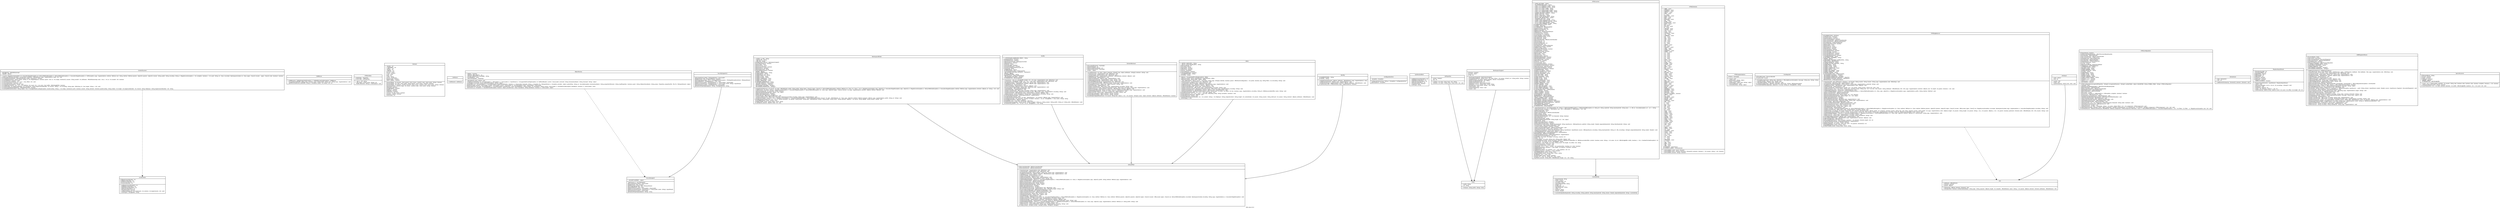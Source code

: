 digraph classes {
 fontname = "Bitstream Vera Sans"
 fontsize = 8
 overlap=false
 concentrate=true
 node [ fontname = "Bitstream Vera Sans" fontsize = 8 shape = "record" ]
 edge [ fontname = "Bitstream Vera Sans" fontsize = 8 ]
label="UML-neko-0.9.5""LocationItem" [
	label="{
 		LocationItem|
 		# fBeginColumnNumber : int\l# fBeginLineNumber : int\l# fEndColumnNumber : int\l# fEndLineNumber : int\l|
 		+ getBeginColumnNumber() : int\l+ getBeginLineNumber() : int\l+ getEndColumnNumber() : int\l+ getEndLineNumber() : int\l+ isSynthesized() : boolean\l+ setValues(beginLine : int, endColumn : int, endLine : int, beginColumn : int) : void\l+ toString(str : StringBuffer) : String\l
	}"
 ]
"DOMParser" [
	label="{
 		DOMParser|
 		|
 		+ DOMParser(e : SAXNotSupportedException, e : SAXNotRecognizedException) : DOMParser\l+ doctypeDecl(VERSION : String, okay : boolean, sysid : String, pubid : String, root : String, augs : Augmentations) : void\l_- getParserSubVersion_(VERSION : String, e : Exception, index1 : int, index2 : int) : int\l
	}"
 ]
"HTMLEntities" [
	label="{
 		HTMLEntities|
 		_# ENTITIES_ : Properties\l_# SEITITNE_ : IntProperties\l|
 		+ _get_(c : int) : String\l+ _get_(value : String, name : String) : int\l_- load0_(filename : String, e : IOException) : void\l
	}"
 ]
"Element" [
	label="{
 		Element|
 		+ _BLOCK_ : int\l+ _CONTAINER_ : int\l+ _EMPTY_ : int\l+ _INLINE_ : int\l+ _SPECIAL_ : int\l+ bounds : short\l+ closes : short[1]\l+ code : short\l+ flags : int\l+ name : String\l+ parent : Element[1]\l+ parentCodes : short[1]\l_- EMPTY_ARRAY_ : short[1]\l|
 		+ Element(flags : int, bounds : short, parent : short, closes : short[1], code : short, name : String) : Element\l+ Element(flags : int, code : short, name : String, parent : short, closes : short[1]) : Element\l+ Element(flags : int, parents : short[1], bounds : short, closes : short[1], code : short, name : String) : Element\l+ Element(parents : short[1], flags : int, closes : short[1], code : short, name : String) : Element\l+ ISBLOCK() : boolean\l+ ISCONTAINER() : boolean\l+ ISEMPTY() : boolean\l+ ISINLINE() : boolean\l+ ISSPECIAL() : boolean\l+ closes(i : int, tag : short) : boolean\l+ equals(o : object) : boolean\l+ hashCode() : int\l
	}"
 ]
"SAXParser" [
	label="{
 		SAXParser|
 		|
 		+ SAXParser() : SAXParser\l
	}"
 ]
"SecuritySupport" [
	label="{
 		SecuritySupport|
 		_- SECURITYSUPPORT_ : object\l|
 		_getInstance_() : SecuritySupport\lgetContextClassLoader() : ClassLoader\lgetFileExists(f : File) : boolean\lgetFileInputStream(file : File) : FileInputStream\lgetLastModified(f : File) : long\lgetParentClassLoader(cl : ClassLoader) : ClassLoader\lgetResourceAsStream(ris : InputStream, cl : ClassLoader, name : String) : InputStream\lgetSystemClassLoader() : ClassLoader\lgetSystemProperty(propName : String) : String\l
	}"
 ]
"NamespaceBinder" [
	label="{
 		NamespaceBinder|
 		+ _XHTML_1_0_URI_ : String\l+ _XMLNS_URI_ : String\l+ _XML_URI_ : String\l# FNAMESPACECONTEXT : NamespaceSupport\l# fInsertNamespaces : boolean\l# fNamesAttrs : short\l# fNamesElems : short\l# fNamespacePrefixes : boolean\l# fNamespaces : boolean\l# fNamespacesURI : String\l# fOverrideNamespaces : boolean\l- FQNAME : QName\l_# INSERT_NAMESPACES_ : String\l_# NAMESPACES_ : String\l_# NAMESPACES_URI_ : String\l_# NAMES_ATTRS_ : String\l_# NAMES_ELEMS_ : String\l_# NAMES_LOWERCASE_ : short\l_# NAMES_NO_CHANGE_ : short\l_# NAMES_UPPERCASE_ : short\l_# OVERRIDE_NAMESPACES_ : String\l_- FEATURE_DEFAULTS_ : Boolean[1]\l_- PROPERTY_DEFAULTS_ : object[1]\l_- RECOGNIZED_FEATURES_ : String[1]\l_- RECOGNIZED_PROPERTIES_ : String[1]\l|
 		+ emptyElement(dcount : int, dcount : int, attrs : XMLAttributes, prefix : String, prefix : String, types : Class[1], types : Class[1], e : NoSuchMethodException, method : Method, cls : Class, cls : Class, i : int, e : IllegalAccessException, args : object[1], e : InvocationTargetException, args : object[1], e : IllegalAccessException, e : NoSuchMethodException, e : InvocationTargetException, method : Method, augs : Augmentations, element : QName, uri : String, i : int) : void\l+ endElement(i : int, prefix : String, e : IllegalAccessException, e : InvocationTargetException, e : NoSuchMethodException, cls : Class, args : object[1], types : Class[1], dcount : int, augs : Augmentations, element : QName, method : Method) : void\l+ getFeatureDefault(i : int, featureId : String) : Boolean\l+ getPropertyDefault(propertyId : String, i : int) : object\l+ getRecognizedFeatures() : String[1]\l+ getRecognizedProperties() : String[1]\l+ reset(manager : XMLComponentManager) : void\l+ startDocument(locator : XMLLocator, nscontext : NamespaceContext, encoding : String, augs : Augmentations) : void\l+ startElement(types : Class[1], i : int, e : IllegalAccessException, e : InvocationTargetException, e : NoSuchMethodException, dcount : int, attrs : XMLAttributes, cls : Class, args : object[1], method : Method, element : QName, augs : Augmentations, prefix : String, uri : String) : void\l# bindNamespaces(attrCount : int, i : int, uri : String, anamelen : int, aprefix : String, prefix : String, attrs : XMLAttributes, avalue : String, prefix : String, xmlns : String, element : QName, i : int, alocal : String, ANAME : String, aname : String) : void\l_# GETNAMESVALUE_(value : String) : short\l_# MODIFYNAME_(name : String, mode : short) : String\l_# splitQName_(qname : QName, index : int) : void\l
	}"
 ]
"ConfigurationError" [
	label="{
 		ConfigurationError|
 		- exception : Exception\l|
 		ConfigurationError(msg : String, x : Exception) : ConfigurationError\lgetException() : Exception\l
	}"
 ]
"SynthesizedItem" [
	label="{
 		SynthesizedItem|
 		|
 		+ getBeginColumnNumber() : int\l+ getBeginLineNumber() : int\l+ getEndColumnNumber() : int\l+ getEndLineNumber() : int\l+ isSynthesized() : boolean\l+ toString() : String\l
	}"
 ]
"IntProperties" [
	label="{
 		IntProperties|
 		- entries : Entry[1]\l- top : int\l|
 		+ get(key : int, entry : Entry, hash : int) : String\l+ put(key : int, value : String, entry : Entry, hash : int) : void\l
	}"
 ]
"Purifier" [
	label="{
 		Purifier|
 		+ _SYNTHESIZED_NAMESPACE_PREFX_ : String\l# fAugmentations : boolean\l# fInCDATASection : boolean\l# fNamespaceContext : NamespaceContext\l# fNamespaces : boolean\l# fPublicId : String\l# fSeenDoctype : boolean\l# fSeenRootElement : boolean\l# fSynthesizedNamespaceCount : int\l# fSystemId : String\l_# NAMESPACES_ : String\l_# SYNTHESIZED_ITEM_ : HTMLEventInfo\l_- RECOGNIZED_FEATURES_DEFAULTS_ : Boolean[1]\l- fQName : QName\l_# AUGMENTATIONS_ : String\l- FINFOSETAUGS : HTMLAugmentations\l_- RECOGNIZED_FEATURES_ : String[1]\l- FSTRINGBUFFER : XMLStringBuffer\l|
 		+ characters(c : char, str : StringBuffer, length : int, i : int, augs : Augmentations, text : XMLString) : void\l+ comment(str : StringBuffer, length : int, i : int, c : char, augs : Augmentations, text : XMLString) : void\l+ doctypeDecl(sysid : String, pubid : String, root : String, augs : Augmentations) : void\l+ emptyElement(attrs : XMLAttributes, element : QName, augs : Augmentations) : void\l+ endCDATA(augs : Augmentations) : void\l+ endElement(augs : Augmentations, element : QName) : void\l+ processingInstruction(target : String, data : XMLString, augs : Augmentations) : void\l+ reset(manager : XMLComponentManager) : void\l+ startCDATA(augs : Augmentations) : void\l+ startDocument(locator : XMLLocator, encoding : String, augs : Augmentations) : void\l+ startDocument(nscontext : NamespaceContext, locator : XMLLocator, augs : Augmentations, encoding : String) : void\l+ startElement(attrs : XMLAttributes, augs : Augmentations, element : QName) : void\l+ xmlDecl(version : String, standalone : String, augs : Augmentations, encoding : String) : void\l# SYNTHESIZEDAUGS(augs : HTMLAugmentations) : Augmentations\l# handleStartDocument() : void\l# handleStartElement(attrCount : int, attrs : XMLAttributes, i : int, element : QName, augs : Augmentations) : void\l# purifyName(length : int, seenColon : boolean, localpart : boolean, i : int, str : StringBuffer, c : char, name : String) : String\l# purifyQName(qname : QName) : QName\l# purifyText(i : int, c : char, text : XMLString) : XMLString\l# synthesizeBinding(atype : String, qname : String, localpart : String, ns : String, avalue : String, prefix : String, uri : String, attrs : XMLAttributes) : void\l_# toHexString_(padlen : int, i : int, len : int, str : StringBuffer, c : int) : String\l
	}"
 ]
"Entry" [
	label="{
 		Entry|
 		+ key : int\l+ next : Entry\l+ value : String\l|
 		+ Entry(next : Entry, key : int, value : String) : Entry\l
	}"
 ]
"CurrentEntity" [
	label="{
 		CurrentEntity|
 		+ baseSystemId : String\l+ buffer : char[1]\l+ columnNumber : int\l+ encoding : String\l+ expandedSystemId : String\l+ length : int\l+ lineNumber : int\l+ literalSystemId : String\l+ offset : int\l+ publicId : String\l+ stream : Reader\l|
 		+ CurrentEntity(literalSystemId : String, encoding : String, publicId : String, baseSystemId : String, stream : Reader, expandedSystemId : String) : CurrentEntity\l
	}"
 ]
"HTMLElements" [
	label="{
 		HTMLElements|
 		+ _ABBR_ : short\l+ _ACRONYM_ : short\l+ _ADDRESS_ : short\l+ _APPLET_ : short\l+ _AREA_ : short\l+ _A_ : short\l+ _BASEFONT_ : short\l+ _BASE_ : short\l+ _BDO_ : short\l+ _BGSOUND_ : short\l+ _BIG_ : short\l+ _BLINK_ : short\l+ _BLOCKQUOTE_ : short\l+ _BODY_ : short\l+ _BR_ : short\l+ _BUTTON_ : short\l+ _B_ : short\l+ _CAPTION_ : short\l+ _CENTER_ : short\l+ _CITE_ : short\l+ _CODE_ : short\l+ _COLGROUP_ : short\l+ _COL_ : short\l+ _COMMENT_ : short\l+ _DD_ : short\l+ _DEL_ : short\l+ _DFN_ : short\l+ _DIR_ : short\l+ _DIV_ : short\l+ _DL_ : short\l+ _DT_ : short\l+ _EMBED_ : short\l+ _EM_ : short\l+ _FIELDSET_ : short\l+ _FONT_ : short\l+ _FORM_ : short\l+ _FRAMESET_ : short\l+ _FRAME_ : short\l+ _H1_ : short\l+ _H2_ : short\l+ _H3_ : short\l+ _H4_ : short\l+ _H5_ : short\l+ _H6_ : short\l+ _HEAD_ : short\l+ _HR_ : short\l+ _HTML_ : short\l+ _IFRAME_ : short\l+ _ILAYER_ : short\l+ _IMG_ : short\l+ _INPUT_ : short\l+ _INS_ : short\l+ _ISINDEX_ : short\l+ _I_ : short\l+ _KBD_ : short\l+ _KEYGEN_ : short\l+ _LABEL_ : short\l+ _LAYER_ : short\l+ _LEGEND_ : short\l+ _LINK_ : short\l+ _LISTING_ : short\l+ _LI_ : short\l+ _MAP_ : short\l+ _MARQUEE_ : short\l+ _MENU_ : short\l+ _META_ : short\l+ _MULTICOL_ : short\l+ _NEXTID_ : short\l+ _NOBR_ : short\l+ _NOEMBED_ : short\l+ _NOFRAMES_ : short\l+ _NOLAYER_ : short\l+ _NOSCRIPT_ : short\l+ _NO_SUCH_ELEMENT_ : Element\l+ _OBJECT_ : short\l+ _OL_ : short\l+ _OPTGROUP_ : short\l+ _OPTION_ : short\l+ _PARAM_ : short\l+ _PLAINTEXT_ : short\l+ _PRE_ : short\l+ _P_ : short\l+ _Q_ : short\l+ _RBC_ : short\l+ _RB_ : short\l+ _RP_ : short\l+ _RTC_ : short\l+ _RT_ : short\l+ _RUBY_ : short\l+ _SAMP_ : short\l+ _SCRIPT_ : short\l+ _SELECT_ : short\l+ _SMALL_ : short\l+ _SOUND_ : short\l+ _SPACER_ : short\l+ _SPAN_ : short\l+ _STRIKE_ : short\l+ _STRONG_ : short\l+ _STYLE_ : short\l+ _SUB_ : short\l+ _SUP_ : short\l+ _S_ : short\l+ _TABLE_ : short\l+ _TBODY_ : short\l+ _TD_ : short\l+ _TEXTAREA_ : short\l+ _TFOOT_ : short\l+ _THEAD_ : short\l+ _TH_ : short\l+ _TITLE_ : short\l+ _TR_ : short\l+ _TT_ : short\l+ _UL_ : short\l+ _UNKNOWN_ : short\l+ _U_ : short\l+ _VAR_ : short\l+ _WBR_ : short\l+ _XML_ : short\l+ _XMP_ : short\l_# ELEMENTS_ : ElementList\l_# ELEMENTS_ARRAY_ : Element[1][2]\l|
 		+ _GETELEMENT_(code : short) : Element\l+ _GETELEMENT_(elem : Element, elements : Element[1], element : Element, c : int, ename : String, i : int) : Element\l+ _GETELEMENT_(ename : String) : Element\l
	}"
 ]
"HTMLAugmentations" [
	label="{
 		HTMLAugmentations|
 		# fItems : Hashtable\l|
 		+ clear() : void\l+ getItem(key : String) : object\l+ keys() : Enumeration\l+ putItem(item : object, key : String) : object\l+ removeAllItems() : void\l+ removeItem(key : String) : object\l
	}"
 ]
"ElementRemover" [
	label="{
 		ElementRemover|
 		# fAcceptedElements : Hashtable\l# fElementDepth : int\l# fRemovalElementDepth : int\l# fRemovedElements : Hashtable\l_# NULL_ : object\l|
 		+ acceptElement(i : int, value : object, newarray : String[1], key : object, attributes : String[1], element : String) : void\l+ characters(augs : Augmentations, text : XMLString) : void\l+ comment(augs : Augmentations, text : XMLString) : void\l+ emptyElement(augs : Augmentations, attributes : XMLAttributes, element : QName) : void\l+ endCDATA(augs : Augmentations) : void\l+ endElement(element : QName, augs : Augmentations) : void\l+ endGeneralEntity(augs : Augmentations, name : String) : void\l+ endPrefixMapping(augs : Augmentations, prefix : String) : void\l+ ignorableWhitespace(augs : Augmentations, text : XMLString) : void\l+ processingInstruction(data : XMLString, target : String, augs : Augmentations) : void\l+ removeElement(value : object, key : object, element : String) : void\l+ startCDATA(augs : Augmentations) : void\l+ startDocument(locator : XMLLocator, augs : Augmentations, encoding : String) : void\l+ startDocument(nscontext : NamespaceContext, locator : XMLLocator, encoding : String, augs : Augmentations) : void\l+ startElement(augs : Augmentations, attributes : XMLAttributes, element : QName) : void\l+ startGeneralEntity(name : String, encoding : String, id : XMLResourceIdentifier, augs : Augmentations) : void\l+ startPrefixMapping(prefix : String, uri : String, augs : Augmentations) : void\l+ textDecl(version : String, augs : Augmentations, encoding : String) : void\l# elementAccepted(key : object, element : String) : boolean\l# elementRemoved(key : object, element : String) : boolean\l# handleOpenTag(attributeCount : int, aname : String, key : object, j : int, i : int, anames : String[1], value : object, element : QName, attributes : XMLAttributes) : boolean\l
	}"
 ]
"ErrorReporter" [
	label="{
 		ErrorReporter|
 		# fErrorMessages : ResourceBundle\l# fLastLocale : Locale\l|
 		+ formatMessage(value : String, args : object[1], e : MissingResourceException, message : String, key : String) : String\l+ reportError(args : object[1], key : String) : void\l+ reportWarning(key : String, args : object[1]) : void\l# createException(args : object[1], message : String, key : String) : XMLParseException\l# formatSimpleMessage(args : object[1], i : int, key : String, str : StringBuffer) : String\l
	}"
 ]
"DefaultFilter" [
	label="{
 		DefaultFilter|
 		# fDocumentHandler : XMLDocumentHandler\l# fDocumentSource : XMLDocumentSource\l|
 		+ characters(augs : Augmentations, text : XMLString) : void\l+ comment(augs : Augmentations, text : XMLString) : void\l+ doctypeDecl(systemId : String, publicId : String, root : String, augs : Augmentations) : void\l+ emptyElement(element : QName, attributes : XMLAttributes, augs : Augmentations) : void\l+ endCDATA(augs : Augmentations) : void\l+ endDocument(augs : Augmentations) : void\l+ endElement(element : QName, augs : Augmentations) : void\l+ endGeneralEntity(augs : Augmentations, name : String) : void\l+ endPrefixMapping(types : Class[1], e : InvocationTargetException, e : NoSuchMethodException, cls : Class, e : IllegalAccessException, args : object[1], prefix : String, method : Method, augs : Augmentations) : void\l+ getDocumentHandler() : XMLDocumentHandler\l+ getDocumentSource() : XMLDocumentSource\l+ getFeatureDefault(featureId : String) : Boolean\l+ getPropertyDefault(propertyId : String) : object\l+ getRecognizedFeatures() : String[1]\l+ getRecognizedProperties() : String[1]\l+ ignorableWhitespace(augs : Augmentations, text : XMLString) : void\l+ processingInstruction(augs : Augmentations, data : XMLString, target : String) : void\l+ reset(componentManager : XMLComponentManager) : void\l+ setDocumentHandler(handler : XMLDocumentHandler) : void\l+ setDocumentSource(source : XMLDocumentSource) : void\l+ setFeature(featureId : String, state : boolean) : void\l+ setProperty(propertyId : String, value : object) : void\l+ startCDATA(augs : Augmentations) : void\l+ startDocument(ex : IllegalAccessException, ex : InvocationTargetException, e : NoSuchMethodException, e : IllegalAccessException, cls : Class, method : Method, cls : Class, method : Method, params : object[1], params : object[1], types : Class[1], locator : XMLLocator, types : Class[1], ex : NoSuchMethodException, nscontext : NamespaceContext, encoding : String, augs : Augmentations, e : InvocationTargetException) : void\l+ startDocument(locator : XMLLocator, augs : Augmentations, encoding : String) : void\l+ startElement(augs : Augmentations, attributes : XMLAttributes, element : QName) : void\l+ startGeneralEntity(augs : Augmentations, encoding : String, id : XMLResourceIdentifier, name : String) : void\l+ startPrefixMapping(types : Class[1], e : InvocationTargetException, e : IllegalAccessException, e : NoSuchMethodException, cls : Class, args : object[1], augs : Augmentations, method : Method, uri : String, prefix : String) : void\l+ textDecl(version : String, augs : Augmentations, encoding : String) : void\l+ xmlDecl(version : String, standalone : String, augs : Augmentations, encoding : String) : void\l_# merge_(array3 : String[1], array2 : String[1], array1 : String[1]) : String[1]\l
	}"
 ]
"Writer" [
	label="{
 		Writer|
 		+ _NOTIFY_CHAR_REFS_ : String\l+ _NOTIFY_HTML_BUILTIN_REFS_ : String\l# fElementDepth : int\l# fEncoding : String\l# fNormalize : boolean\l# fPrintChars : boolean\l# fPrinter : PrintWriter\l# fSeenHttpEquiv : boolean\l# fSeenRootElement : boolean\l_# AUGMENTATIONS_ : String\l_# FILTERS_ : String\l|
 		+ Writer(e : UnsupportedEncodingException) : Writer\l+ Writer(encoding : String, outputStream : OutputStream) : Writer\l+ Writer(encoding : String, writer : Writer) : Writer\l+ _main_(filtersVector : Vector, source : , oencoding : String, argv : String[1], identity : boolean, parser : XMLParserConfiguration, i : int, purify : boolean, arg : String, filters : [1], iencoding : String) : void\l+ characters(augs : Augmentations, text : XMLString) : void\l+ comment(text : XMLString, augs : Augmentations) : void\l+ emptyElement(element : QName, attributes : XMLAttributes, augs : Augmentations) : void\l+ endElement(augs : Augmentations, element : QName) : void\l+ endGeneralEntity(name : String, augs : Augmentations) : void\l+ startDocument(locator : XMLLocator, augs : Augmentations, encoding : String) : void\l+ startDocument(nscontext : NamespaceContext, locator : XMLLocator, augs : Augmentations, encoding : String) : void\l+ startElement(attributes : XMLAttributes, element : QName, augs : Augmentations) : void\l+ startGeneralEntity(e : NumberFormatException, entity : String, value : int, base : int, offset : int, hex : boolean, augs : Augmentations, encoding : String, id : XMLResourceIdentifier, name : String) : void\l# printAttributeValue(length : int, j : int, c : char, text : String) : void\l# printCharacters(i : int, i : int, c : char, c : char, text : XMLString, entity : String, normalize : boolean) : void\l# printEndElement(element : QName) : void\l# printEntity(name : String) : void\l# printStartElement(charsetIndex : int, i : int, content : String, i : int, httpEquiv : String, originalContent : String, length : int, contentIndex : int, aname : String, aname : String, attrCount : int, avalue : String, element : QName, attributes : XMLAttributes) : void\l_- printUsage_() : void\l
	}"
 ]
"HTMLTagBalancer" [
	label="{
 		HTMLTagBalancer|
 		# FELEMENTSTACK : InfoStack\l# FINLINESTACK : InfoStack\l# fAugmentations : boolean\l# fDocumentFragment : boolean\l# fDocumentHandler : XMLDocumentHandler\l# fDocumentSource : XMLDocumentSource\l# fErrorReporter : HTMLErrorReporter\l# fIgnoreOutsideContent : boolean\l# fNamesAttrs : short\l# fNamesElems : short\l# fNamespaces : boolean\l# fReportErrors : boolean\l# fSeenAnything : boolean\l# fSeenBodyElement : boolean\l# fSeenDoctype : boolean\l# fSeenHeadElement : boolean\l# fSeenRootElement : boolean\l# fSeenRootElementEnd : boolean\l_# AUGMENTATIONS_ : String\l_# DOCUMENT_FRAGMENT_ : String\l- FQNAME : QName\l_# DOCUMENT_FRAGMENT_DEPRECATED_ : String\l- FEMPTYATTRS : XMLAttributes\l_# ERROR_REPORTER_ : String\l_# IGNORE_OUTSIDE_CONTENT_ : String\l_# NAMESPACES_ : String\l_# NAMES_ATTRS_ : String\l_# NAMES_ELEMS_ : String\l_# NAMES_LOWERCASE_ : short\l_# NAMES_MATCH_ : short\l_# NAMES_NO_CHANGE_ : short\l_# NAMES_UPPERCASE_ : short\l_# REPORT_ERRORS_ : String\l_# SYNTHESIZED_ITEM_ : HTMLEventInfo\l_- RECOGNIZED_FEATURES_ : String[1]\l_- RECOGNIZED_PROPERTIES_ : String[1]\l_- RECOGNIZED_PROPERTIES_DEFAULTS_ : object[1]\l_- RECOGNIZED_FEATURES_DEFAULTS_ : Boolean[1]\l- FINFOSETAUGS : HTMLAugmentations\l|
 		+ characters(info : Info, whitespace : boolean, i : int, bname : String, ename : String, hname : String, augs : Augmentations, text : XMLString) : void\l+ comment(text : XMLString, augs : Augmentations) : void\l+ doctypeDecl(rootElementName : String, publicId : String, augs : Augmentations, systemId : String) : void\l+ emptyElement(attrs : XMLAttributes, augs : Augmentations, elem : QName) : void\l+ endCDATA(augs : Augmentations) : void\l+ endDocument(augs : Augmentations, length : int, i : int, ename : String, ename : String, info : Info) : void\l+ endElement(info : Info, i : int, iname : String, elem : Element, iname : String, size : int, i : int, info : Info, ename : String, attributes : XMLAttributes, info : Info, augs : Augmentations, element : QName, size : int, depth : int, pelem : Element, i : int) : void\l+ endGeneralEntity(name : String, augs : Augmentations) : void\l+ endPrefixMapping(types : Class[1], e : InvocationTargetException, e : NoSuchMethodException, cls : Class, args : object[1], e : IllegalAccessException, augs : Augmentations, prefix : String, method : Method) : void\l+ getDocumentHandler() : XMLDocumentHandler\l+ getDocumentSource() : XMLDocumentSource\l+ getFeatureDefault(featureId : String, length : int, i : int) : Boolean\l+ getPropertyDefault(propertyId : String, length : int, i : int) : object\l+ getRecognizedFeatures() : String[1]\l+ getRecognizedProperties() : String[1]\l+ ignorableWhitespace(text : XMLString, augs : Augmentations) : void\l+ processingInstruction(data : XMLString, target : String, augs : Augmentations) : void\l+ reset(manager : XMLComponentManager) : void\l+ setDocumentHandler(handler : XMLDocumentHandler) : void\l+ setDocumentSource(source : XMLDocumentSource) : void\l+ setFeature(featureId : String, state : boolean) : void\l+ setProperty(propertyId : String, value : object) : void\l+ startCDATA(augs : Augmentations) : void\l+ startDocument(ex : InvocationTargetException, ex : NoSuchMethodException, e : NoSuchMethodException, e : IllegalAccessException, cls : Class, method : Method, cls : Class, method : Method, params : object[1], params : object[1], types : Class[1], locator : XMLLocator, types : Class[1], ex : IllegalAccessException, nscontext : NamespaceContext, augs : Augmentations, e : InvocationTargetException, encoding : String) : void\l+ startDocument(locator : XMLLocator, augs : Augmentations, encoding : String) : void\l+ startElement(i : int, pdepth : int, iname : String, info : Info, element : Element, qname : QName, depth : int, container : boolean, ename : String, info : Info, inline : boolean, ename : String, depth : int, augs : Augmentations, elem : QName, length : int, pname : String, length : int, pname : String, i : int, j : int, qname : QName, j : int, i : int, parent : boolean, pelement : Element, attrs : XMLAttributes, info : Info, ename : String) : void\l+ startGeneralEntity(insertBody : boolean, bname : String, ename : String, info : Info, hname : String, augs : Augmentations, encoding : String, id : XMLResourceIdentifier, name : String) : void\l+ startPrefixMapping(types : Class[1], e : InvocationTargetException, e : IllegalAccessException, e : NoSuchMethodException, cls : Class, args : object[1], method : Method, uri : String, prefix : String, augs : Augmentations) : void\l+ textDecl(version : String, augs : Augmentations, encoding : String) : void\l+ xmlDecl(version : String, augs : Augmentations, encoding : String, standalone : String) : void\l# CALLENDELEMENT(element : QName, augs : Augmentations) : void\l# CALLSTARTELEMENT(attrs : XMLAttributes, augs : Augmentations, element : QName) : void\l# EMPTYATTRIBUTES() : XMLAttributes\l# GETELEMENTDEPTH(info : Info, container : boolean, i : int, element : Element, depth : int) : int\l# SYNTHESIZEDAUGS(augs : HTMLAugmentations) : Augmentations\l# getElement(index : int, name : String) : Element\l# getParentDepth(j : int, bounds : short, info : Info, i : int, parents : Element[1]) : int\l_# GETNAMESVALUE_(value : String) : short\l_# MODIFYNAME_(name : String, mode : short) : String\l
	}"
 ]
"ObjectFactory" [
	label="{
 		ObjectFactory|
 		_- DEBUG_ : boolean\l_- DEFAULT_LINE_LENGTH_ : int\l_- DEFAULT_PROPERTIES_FILENAME_ : String\l_- fLastModified_ : long\l_- fXercesProperties_ : Properties\l|
 		_- debugPrintln_(msg : String) : void\l_- findJarServiceProvider_(ss : SecuritySupport, x : IOException, cl : ClassLoader, is : InputStream, e : UnsupportedEncodingException, rd : BufferedReader, current : ClassLoader, serviceId : String, factoryClassName : String, factoryId : String) : object\l_createObject_(factoryId : String, fallbackClassName : String) : object\l_createObject_(ss : SecuritySupport, e : SecurityException, propertiesFileExists : boolean, cl : ClassLoader, factoryId : String, x : Exception, fis : FileInputStream, x : Exception, provider : object, systemProp : String, se : SecurityException, factoryClassName : String, propertiesFilename : String, loadProperties : boolean, javah : String, fallbackClassName : String, props : Properties, propertiesFile : File, fis : FileInputStream) : object\l_findClassLoader_(system : ClassLoader, context : ClassLoader, current : ClassLoader, ss : SecuritySupport, chain : ClassLoader) : ClassLoader\l_findProviderClass_(security : SecurityManager, e : SecurityException, providerClass : Class, packageName : String, lastDot : int, className : String, current : ClassLoader, x : ClassNotFoundException, doFallback : boolean, cl : ClassLoader) : Class\l_newInstance_(x : Exception, x : ClassNotFoundException, instance : object, providerClass : Class, className : String, doFallback : boolean, cl : ClassLoader) : object\l
	}"
 ]
"HTMLConfiguration" [
	label="{
 		HTMLConfiguration|
 		# fCloseStream : boolean\l# fDTDContentModelHandler : XMLDTDContentModelHandler\l# fDTDHandler : XMLDTDHandler\l# fDocumentHandler : XMLDocumentHandler\l# fDocumentScanner : HTMLScanner\l# fEntityResolver : XMLEntityResolver\l# fErrorHandler : XMLErrorHandler\l# fErrorReporter : HTMLErrorReporter\l# fHTMLComponents : Vector\l# fLocale : Locale\l# fNamespaceBinder : NamespaceBinder\l# fTagBalancer : HTMLTagBalancer\l_# AUGMENTATIONS_ : String\l_# BALANCE_TAGS_ : String\l_# ERROR_DOMAIN_ : String\l_# ERROR_REPORTER_ : String\l_# FILTERS_ : String\l_# NAMESPACES_ : String\l_# NAMES_ATTRS_ : String\l_# NAMES_ELEMS_ : String\l_# REPORT_ERRORS_ : String\l_# SIMPLE_ERROR_FORMAT_ : String\l_# XERCES_2_0_0_ : boolean\l_# XERCES_2_0_1_ : boolean\l_# XML4J_4_0_x_ : boolean\l_- DOCSOURCE_ : Class[1]\l|
 		+ HTMLConfiguration(recognizedProperties : String[1], recognizedFeatures : String[1], symbolTable : object, VALIDATION : String, SYMBOL_TABLE : String) : HTMLConfiguration\l+ cleanup() : void\l+ getDTDContentModelHandler() : XMLDTDContentModelHandler\l+ getDTDHandler() : XMLDTDHandler\l+ getDocumentHandler() : XMLDocumentHandler\l+ getEntityResolver() : XMLEntityResolver\l+ getErrorHandler() : XMLErrorHandler\l+ getLocale() : Locale\l+ parse(more : boolean, e : XNIException, e : IOException, complete : boolean) : boolean\l+ parse(source : XMLInputSource) : void\l+ pushInputSource(inputSource : XMLInputSource) : void\l+ setDTDContentModelHandler(handler : XMLDTDContentModelHandler) : void\l+ setDTDHandler(handler : XMLDTDHandler) : void\l+ setDocumentHandler(handler : XMLDocumentHandler) : void\l+ setEntityResolver(resolver : XMLEntityResolver) : void\l+ setErrorHandler(handler : XMLErrorHandler) : void\l+ setFeature(size : int, i : int, component : HTMLComponent, featureId : String, state : boolean) : void\l+ setInputSource(inputSource : XMLInputSource) : void\l+ setLocale(locale : Locale) : void\l+ setProperty(size : int, filter : , propertyId : String, i : int, value : object, filters : [1], i : int, component : HTMLComponent) : void\l# addComponent(state : Boolean, value : object, properties : String[1], propertyCount : int, featureCount : int, features : String[1], component : HTMLComponent, i : int, i : int) : void\l# reset(lastSource : XMLDocumentSource, filterMethod : Method, component : HTMLComponent, filterClass : Class, e : NoSuchMethodException, e : InvocationTargetException, i : int, i : int, filters : [1], filter : , e : IllegalAccessException, size : int) : void\l
	}"
 ]
"ElementList" [
	label="{
 		ElementList|
 		+ data : Element[1]\l+ size : int\l|
 		+ addElement(newarray : Element[1], element : Element) : void\l
	}"
 ]
"NamespaceSupport" [
	label="{
 		NamespaceSupport|
 		# fEntries : Entry[1]\l# fLevels : int[1]\l# fTop : int\l|
 		+ NamespaceSupport() : NamespaceSupport\l+ declarePrefix(dprefix : String, count : int, entry : Entry, i : int, earray : Entry[1], uri : String, prefix : String) : boolean\l+ getAllPrefixes(i : int, prefix : String, prefixes : Vector) : Enumeration\l+ getDeclaredPrefixAt(index : int) : String\l+ getDeclaredPrefixCount() : int\l+ getParentContext() : NamespaceContext\l+ getPrefix(i : int, uri : String, entry : Entry) : String\l+ getURI(entry : Entry, prefix : String, i : int) : String\l+ popContext() : void\l+ pushContext(iarray : int[1]) : void\l+ reset() : void\l
	}"
 ]
"Identity" [
	label="{
 		Identity|
 		_# AUGMENTATIONS_ : String\l_# FILTERS_ : String\l|
 		+ emptyElement(element : QName, attributes : XMLAttributes, augs : Augmentations) : void\l+ endElement(element : QName, augs : Augmentations) : void\l+ startElement(augs : Augmentations, element : QName, attributes : XMLAttributes) : void\l_# synthesized_(info : HTMLEventInfo, augs : Augmentations) : boolean\l
	}"
 ]
"InfoStack" [
	label="{
 		InfoStack|
 		+ data : Info[1]\l+ top : int\l|
 		+ peek() : Info\l+ pop() : Info\l+ push(newarray : Info[1], info : Info) : void\l
	}"
 ]
"SecuritySupport12" [
	label="{
 		SecuritySupport12|
 		|
 		getContextClassLoader( : PrivilegedAction) : ClassLoader\lgetFileExists(f : File,  : PrivilegedAction) : boolean\lgetFileInputStream(file : File, e : PrivilegedActionException,  : PrivilegedExceptionAction) : FileInputStream\lgetLastModified( : PrivilegedAction, f : File) : long\lgetParentClassLoader( : PrivilegedAction, cl : ClassLoader) : ClassLoader\lgetResourceAsStream( : PrivilegedAction, cl : ClassLoader, name : String) : InputStream\lgetSystemClassLoader( : PrivilegedAction) : ClassLoader\lgetSystemProperty(propName : String,  : PrivilegedAction) : String\l
	}"
 ]
"HTMLScanner" [
	label="{
 		HTMLScanner|
 		+ _CDATA_SECTIONS_ : String\l+ _FIX_MSWINDOWS_REFS_ : String\l+ _HTML_4_01_FRAMESET_PUBID_ : String\l+ _HTML_4_01_FRAMESET_SYSID_ : String\l+ _HTML_4_01_STRICT_PUBID_ : String\l+ _HTML_4_01_STRICT_SYSID_ : String\l+ _HTML_4_01_TRANSITIONAL_PUBID_ : String\l+ _HTML_4_01_TRANSITIONAL_SYSID_ : String\l+ _IGNORE_SPECIFIED_CHARSET_ : String\l+ _INSERT_DOCTYPE_ : String\l+ _NOTIFY_CHAR_REFS_ : String\l+ _NOTIFY_HTML_BUILTIN_REFS_ : String\l+ _NOTIFY_XML_BUILTIN_REFS_ : String\l+ _OVERRIDE_DOCTYPE_ : String\l+ _SCRIPT_STRIP_CDATA_DELIMS_ : String\l+ _SCRIPT_STRIP_COMMENT_DELIMS_ : String\l+ _STYLE_STRIP_CDATA_DELIMS_ : String\l+ _STYLE_STRIP_COMMENT_DELIMS_ : String\l# FCURRENTENTITYSTACK : Stack\l# FSTRING : XMLString\l# FSTRINGBUFFER : XMLStringBuffer\l# fAugmentations : boolean\l# fBeginColumnNumber : int\l# fBeginLineNumber : int\l# fByteStream : PlaybackInputStream\l# fCDATASections : boolean\l# fContentScanner : Scanner\l# fCurrentEntity : CurrentEntity\l# fDefaultIANAEncoding : String\l# fDoctypePubid : String\l# fDoctypeSysid : String\l# fDocumentHandler : XMLDocumentHandler\l# fElementCount : int\l# fElementDepth : int\l# fEndColumnNumber : int\l# fEndLineNumber : int\l# fErrorReporter : HTMLErrorReporter\l# fFixWindowsCharRefs : boolean\l# fIANAEncoding : String\l# fIgnoreSpecifiedCharset : boolean\l# fInsertDoctype : boolean\l# fIso8859Encoding : boolean\l# fJavaEncoding : String\l# fNamesAttrs : short\l# fNamesElems : short\l# fNotifyCharRefs : boolean\l# fNotifyHtmlBuiltinRefs : boolean\l# fNotifyXmlBuiltinRefs : boolean\l# fOverrideDoctype : boolean\l# fReportErrors : boolean\l# fScanner : Scanner\l# fScannerState : short\l# fScriptStripCDATADelims : boolean\l# fScriptStripCommentDelims : boolean\l# fSpecialScanner : SpecialScanner\l# fStyleStripCDATADelims : boolean\l# fStyleStripCommentDelims : boolean\l_# AUGMENTATIONS_ : String\l_# DEBUG_CALLBACKS_ : boolean\l_# DEFAULT_BUFFER_SIZE_ : int\l_# DEFAULT_ENCODING_ : String\l_# DOCTYPE_PUBID_ : String\l_# DOCTYPE_SYSID_ : String\l_# ERROR_REPORTER_ : String\l_# NAMES_ATTRS_ : String\l_# NAMES_ELEMS_ : String\l_# NAMES_LOWERCASE_ : short\l_# NAMES_NO_CHANGE_ : short\l_# NAMES_UPPERCASE_ : short\l_# REPORT_ERRORS_ : String\l_# STATE_CONTENT_ : short\l_# STATE_END_DOCUMENT_ : short\l_# STATE_MARKUP_BRACKET_ : short\l_# STATE_START_DOCUMENT_ : short\l_# SYNTHESIZED_ITEM_ : HTMLEventInfo\l_- DEBUG_BUFFER_ : boolean\l_- DEBUG_SCANNER_ : boolean\l_- DEBUG_CHARSET_ : boolean\l- FLOCATIONITEM : LocationItem\l- FNONNORMATTR : XMLStringBuffer\l- FINFOSETAUGS : HTMLAugmentations\l_- DEBUG_SCANNER_STATE_ : boolean\l_- RECOGNIZED_FEATURES_ : String[1]\l- FRESOURCEID : XMLResourceIdentifierImpl\l_- RECOGNIZED_FEATURES_DEFAULTS_ : Boolean[1]\l_- RECOGNIZED_PROPERTIES_DEFAULTS_ : object[1]\l- FSINGLEBOOLEAN : boolean[1]\l_- RECOGNIZED_PROPERTIES_ : String[1]\l- FSTRINGBUFFER2 : XMLStringBuffer\l|
 		+ _expandSystemId_(se : SecurityException, dir : String, e : MalformedURIException, e : MalformedURIException, id : String, dir : String, systemId : String, baseSystemId : String, base : , e : URI, se : SecurityException, uri : , uri : ) : String\l+ cleanup(closeall : boolean, e : IOException, size : int, e : IOException, e : IOException, i : int) : void\l+ getBaseSystemId() : String\l+ getColumnNumber() : int\l+ getDocumentHandler() : XMLDocumentHandler\l+ getEncoding() : String\l+ getExpandedSystemId() : String\l+ getFeatureDefault(length : int, i : int, featureId : String) : Boolean\l+ getLineNumber() : int\l+ getLiteralSystemId() : String\l+ getPropertyDefault(propertyId : String, length : int, i : int) : object\l+ getPublicId() : String\l+ getRecognizedFeatures() : String[1]\l+ getRecognizedProperties() : String[1]\l+ pushInputSource(encoding : String, baseSystemId : String, inputSource : XMLInputSource, publicId : String, reader : Reader, expandedSystemId : String, literalSystemId : String) : void\l+ reset(manager : XMLComponentManager) : void\l+ scanDocument(complete : boolean) : boolean\l+ setDocumentHandler(handler : XMLDocumentHandler) : void\l+ setFeature(featureId : String, state : boolean) : void\l+ setInputSource(publicId : String, literalSystemId : String, inputStream : InputStream, source : XMLInputSource, encoding : String, baseSystemId : String, url : URL, encodings : String[1], expandedSystemId : String, reader : Reader) : void\l+ setProperty(propertyId : String, value : object) : void\l# LOCATIONAUGS(augs : HTMLAugmentations) : Augmentations\l# RESOURCEID() : XMLResourceIdentifier\l# SYNTHESIZEDAUGS(augs : HTMLAugmentations) : Augmentations\l# fixWindowsCharacter(origChar : int) : int\l# load(offset : int, count : int, adjust : int, array : char[1]) : int\l# read(c : int) : int\l# scanDoctype(c : int, sysid : String, root : String, pubid : String) : void\l# scanEntityRef(encoding : String, encoding : String, id : XMLResourceIdentifier, id : XMLResourceIdentifier, content : boolean, name : String, c : int, value : int, str : XMLStringBuffer, notify : boolean, c : int, e : NumberFormatException) : int\l# scanLiteral(c : int, quote : int, str : StringBuffer) : String\l# scanName(c : char, length : int, name : String, count : int, length : int, offset : int) : String\l# setScanner(scanner : Scanner) : void\l# setScannerState(state : short) : void\l# skip(length : int, c1 : char, s : String, i : int, caseSensitive : boolean, c0 : char) : boolean\l# skipMarkup(slashgt : boolean, c : char, depth : int, balance : boolean) : boolean\l# skipNewlines() : int\l# skipNewlines(offset : int, newlines : int, c : char, maxlines : int) : int\l# skipSpaces(spaces : boolean, c : char) : boolean\l_# GETNAMESVALUE_(value : String) : short\l_# MODIFYNAME_(name : String, mode : short) : String\l- printBuffer(i : int, c : char) : void\l_# builtinXmlRef_(name : String) : boolean\l_# fixURI_(ch1 : char, str : String, ch0 : char) : String\l_# getValue_(aname : String, attrs : XMLAttributes, length : int, i : int) : String\l
	}"
 ]
"Entry" [
	label="{
 		Entry|
 		+ prefix : String\l+ uri : String\l|
 		+ Entry(uri : String, prefix : String) : Entry\l
	}"
 ]
"PlaybackInputStream" [
	label="{
 		PlaybackInputStream|
 		+ fPushbackLength : int\l+ fPushbackOffset : int\l# fByteBuffer : byte[1]\l# fByteLength : int\l# fByteOffset : int\l# fCleared : boolean\l# fDetected : boolean\l# fPlayback : boolean\l_- DEBUG_PLAYBACK_ : boolean\l|
 		+ PlaybackInputStream(in : InputStream) : PlaybackInputStream\l+ clear() : void\l+ detectEncoding(b3 : int, b1 : int, b2 : int, encodings : String[1]) : void\l+ playback() : void\l+ read(array : byte[1]) : int\l+ read(c : int, newarray : byte[1], c : int) : int\l+ read(newarray : byte[1], array : byte[1], count : int, count : int, offset : int, length : int) : int\l
	}"
 ]
"Info" [
	label="{
 		Info|
 		+ attributes : XMLAttributes\l+ element : Element\l+ qname : QName\l|
 		+ Info(qname : QName, element : Element) : Info\l+ Info(specified : boolean, nonNormalizedValue : String, type : String, aqname : QName, length : int, newattrs : XMLAttributes, value : String, i : int, qname : QName, element : Element, attributes : XMLAttributes) : Info\l
	}"
 ]
"DOMFragmentParser" [
	label="{
 		DOMFragmentParser|
 		# fCurrentNode : Node\l# fDocument : Document\l# fDocumentFragment : DocumentFragment\l# fDocumentSource : XMLDocumentSource\l# fInCDATASection : boolean\l# fParserConfiguration : XMLParserConfiguration\l_# CURRENT_ELEMENT_NODE_ : String\l_# DOCUMENT_FRAGMENT_ : String\l_# ERROR_HANDLER_ : String\l_# RECOGNIZED_FEATURES_ : String[1]\l_# RECOGNIZED_PROPERTIES_ : String[1]\l|
 		+ DOMFragmentParser() : DOMFragmentParser\l+ characters(node : Node, node : Node, cdata : CDATASection, cdata : CDATASection, textNode : Text, textNode : Text, augs : Augmentations, text : XMLString) : void\l+ comment(comment : Comment, augs : Augmentations, text : XMLString) : void\l+ doctypeDecl(sysid : String, pubid : String, root : String, augs : Augmentations) : void\l+ emptyElement(attrs : XMLAttributes, element : QName, augs : Augmentations) : void\l+ endCDATA(augs : Augmentations) : void\l+ endDocument(augs : Augmentations) : void\l+ endElement(augs : Augmentations, element : QName) : void\l+ endGeneralEntity(name : String, augs : Augmentations) : void\l+ endPrefixMapping(augs : Augmentations, prefix : String) : void\l+ getDocumentSource() : XMLDocumentSource\l+ getErrorHandler(xmlErrorHandler : XMLErrorHandler, errorHandler : ErrorHandler, e : XMLConfigurationException) : ErrorHandler\l+ getFeature(message : String, featureId : String, e : XMLConfigurationException) : boolean\l+ getProperty(propertyId : String, e : XMLConfigurationException, message : String) : object\l+ ignorableWhitespace(augs : Augmentations, text : XMLString) : void\l+ parse(pubid : String, encoding : String, ex : Exception, e : XMLParseException, inputSource : , sysid : String, stream : InputStream, reader : Reader, source : InputSource, fragment : DocumentFragment) : void\l+ parse(systemId : String, fragment : DocumentFragment) : void\l+ processingInstruction(pi : ProcessingInstruction, data : XMLString, augs : Augmentations, target : String) : void\l+ setDocumentSource(source : XMLDocumentSource) : void\l+ setErrorHandler(errorHandler : ErrorHandler) : void\l+ setFeature(e : XMLConfigurationException, message : String, state : boolean, featureId : String) : void\l+ setProperty(propertyId : String, e : XMLConfigurationException, message : String, value : object) : void\l+ startCDATA(augs : Augmentations) : void\l+ startDocument(locator : XMLLocator, encoding : String, augs : Augmentations) : void\l+ startDocument(locator : XMLLocator, nscontext : NamespaceContext, augs : Augmentations, encoding : String) : void\l+ startElement(aname : String, i : int, elementNode : Element, avalue : String, attrs : XMLAttributes, count : int, element : QName, augs : Augmentations) : void\l+ startGeneralEntity(entityRef : EntityReference, encoding : String, augs : Augmentations, name : String, id : XMLResourceIdentifier) : void\l+ startPrefixMapping(uri : String, prefix : String, augs : Augmentations) : void\l+ textDecl(version : String, encoding : String, augs : Augmentations) : void\l+ xmlDecl(version : String, encoding : String, standalone : String, augs : Augmentations) : void\l
	}"
 ]
"SpecialScanner" [
	label="{
 		SpecialScanner|
 		# fElementName : String\l# fScript : boolean\l# fStyle : boolean\l# fTextarea : boolean\l- FQNAME : QName\l- FSTRINGBUFFER : XMLStringBuffer\l|
 		+ scan(c : int, e : EOFException, delimiter : int, ename : String, next : boolean, strip : boolean, strip : boolean, complete : boolean, c : int) : boolean\l+ setElementName(ename : String) : Scanner\l# scanCharacters(i : int, i : int, strip : boolean, delimiter : int, buffer : XMLStringBuffer, newlines : int, c : int, count : int) : void\l
	}"
 ]
"ContentScanner" [
	label="{
 		ContentScanner|
 		- FATTRIBUTES : XMLAttributesImpl\l- FQNAME : QName\l|
 		+ scan(ex : IllegalAccessException, ex : InvocationTargetException, ex : NoSuchMethodException, e : NoSuchMethodException, e : InvocationTargetException, e : EOFException, augs : Augmentations, method : Method, root : String, method : Method, params : object[1], params : object[1], ename : String, pubid : String, encoding : String, e : IllegalAccessException, c : int, complete : boolean, c : int, sysid : String, cls : Class, nscontext : NamespaceContext, cls : Class, types : Class[1], locator : , types : Class[1], next : boolean) : boolean\l# addLocationItem(locationItem : LocationItem, attributes : XMLAttributes, augs : Augmentations, index : int) : void\l# scanAttribute(attributes : XMLAttributesImpl, empty : boolean[1]) : boolean\l# scanAttribute(avalue : String, avalue : String, c2 : int, skippedSpaces : boolean, quote : char, ce : int, empty : boolean[1], aname : String, lastattr : int, attributes : XMLAttributesImpl, endc : char, c : int, ce : int, lastattr : int) : boolean\l# scanCDATA(eof : boolean) : void\l# scanCharacters(newlines : int, i : int, c : char, offset : int) : void\l# scanComment(eof : boolean) : void\l# scanEndElement(ename : String) : void\l# scanMarkupContent(i : int, i : int, i : int, newlines : int, count : int, c : int, cend : char, buffer : XMLStringBuffer) : boolean\l# scanPI(aindex : int, beginLineNumber : int, standalone : String, beginColumnNumber : int, version : String, c : int, encoding : String, data : XMLString, c0 : char, target : String, c : int) : void\l# scanPseudoAttribute(attributes : XMLAttributesImpl) : boolean\l# scanStartElement(content : String, index1 : int, e : UnsupportedEncodingException, ianaEncoding : String, c : int, empty : boolean[1], print : boolean, ename : String, element : Element, javaEncoding : String, index2 : int, length : int, beginLineNumber : int, charset : String, httpEquiv : String, beginColumnNumber : int) : String\l
	}"
 ]
edge[arrowhead = "empty"; style= "solid"]
ElementRemover -> DefaultFilter
Identity -> DefaultFilter
NamespaceBinder -> DefaultFilter
SecuritySupport12 -> SecuritySupport
Purifier -> DefaultFilter
Writer -> DefaultFilter
edge[arrowhead = "empty"; style = "dashed"]
edge[arrowhead = "open"; style = "solid"]
HTMLScanner -> CurrentEntity
InfoStack -> Info
NamespaceSupport -> Entry
IntProperties -> Entry
edge[arrowhead = "open"; style = "dashed"]
ContentScanner -> LocationItem
HTMLTagBalancer -> Info
ObjectFactory -> SecuritySupport
}